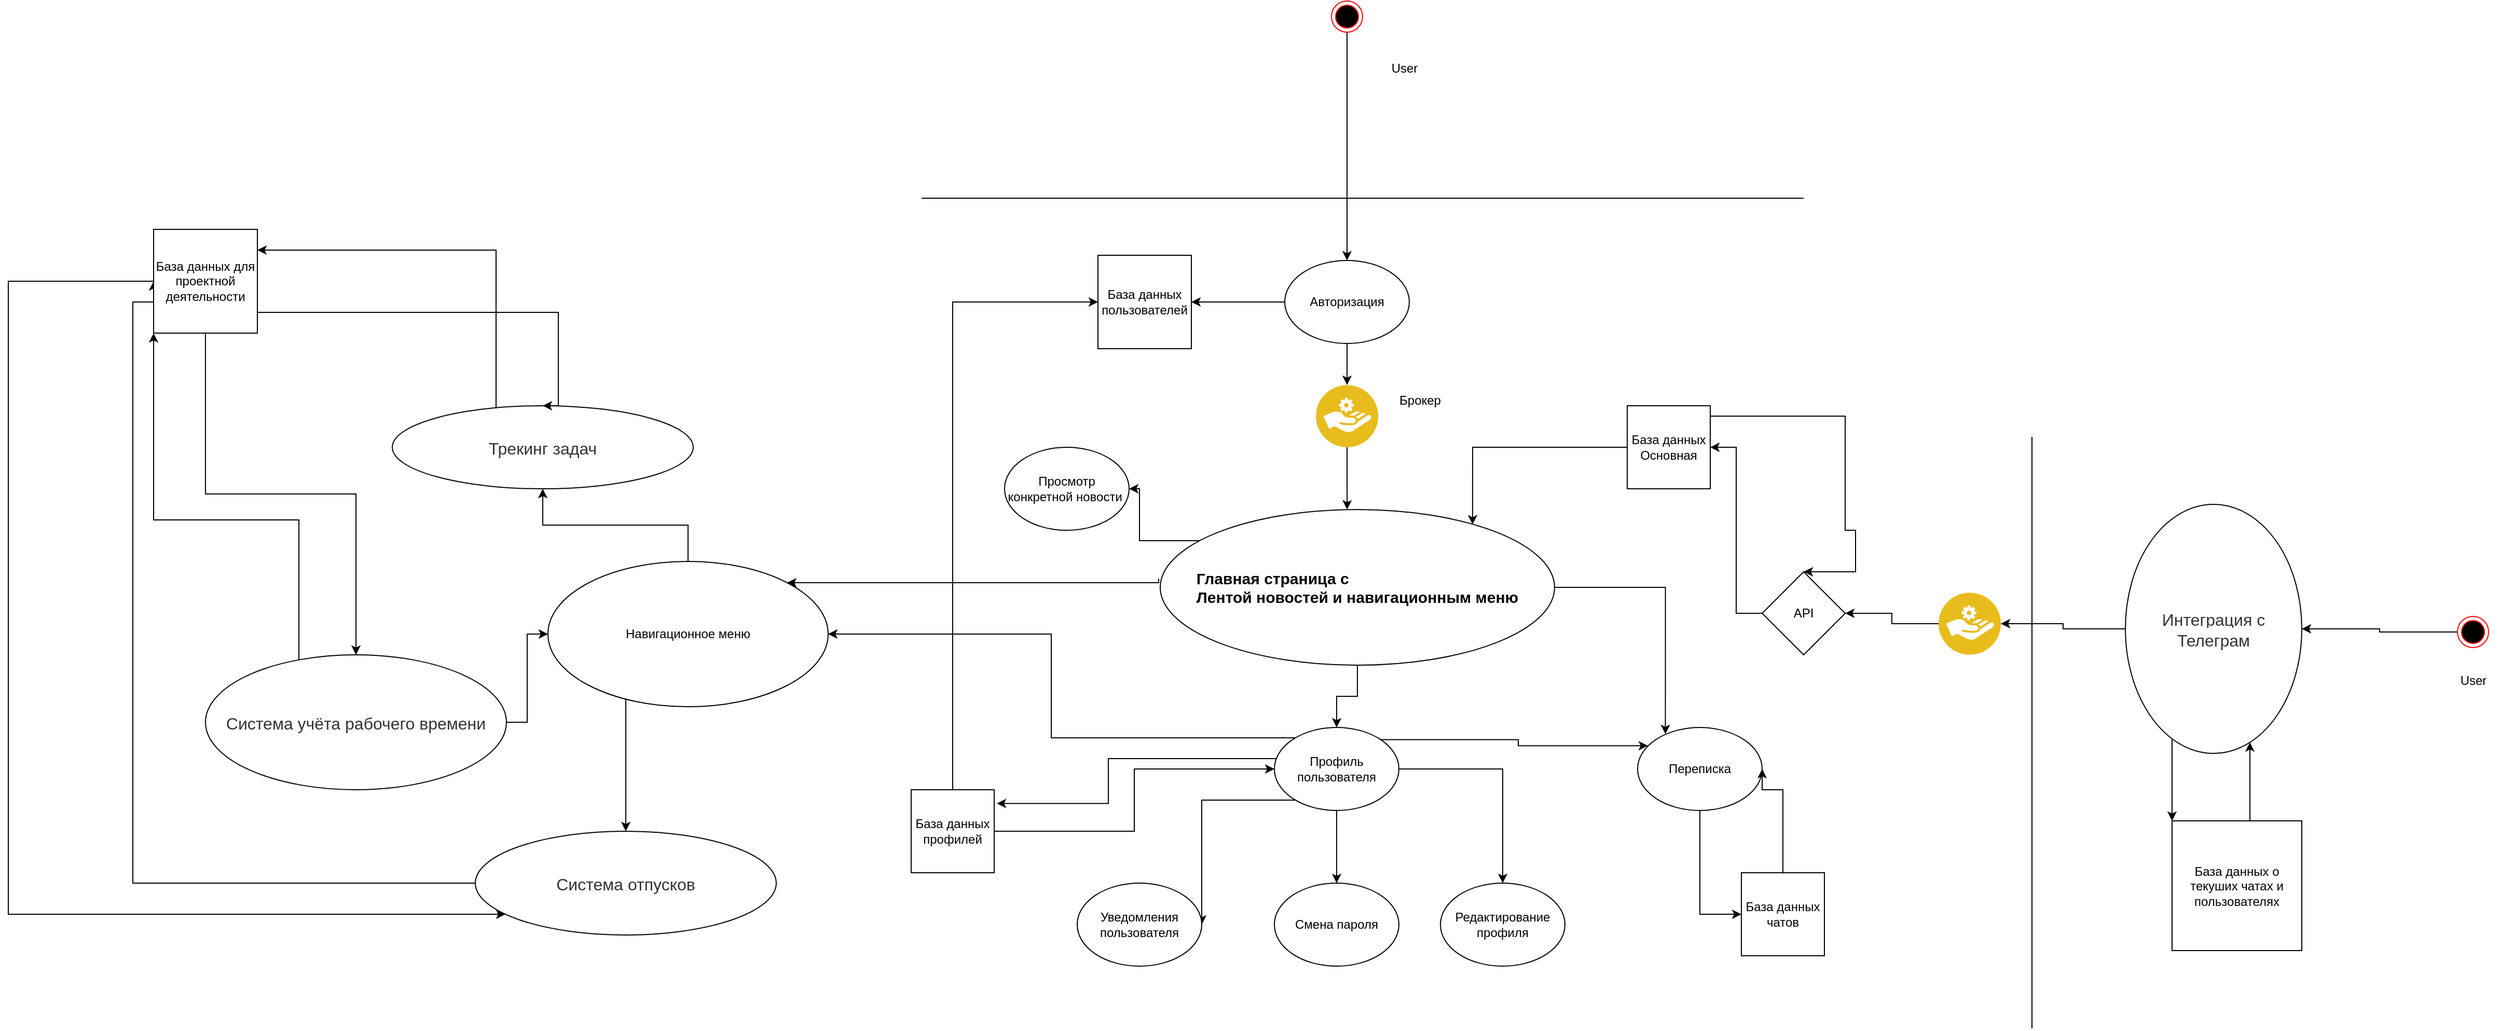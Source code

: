 <mxfile version="24.5.3" type="device">
  <diagram name="Page-1" id="e7e014a7-5840-1c2e-5031-d8a46d1fe8dd">
    <mxGraphModel dx="2404" dy="1566" grid="1" gridSize="10" guides="1" tooltips="1" connect="1" arrows="1" fold="1" page="1" pageScale="1" pageWidth="1169" pageHeight="826" background="none" math="0" shadow="0">
      <root>
        <mxCell id="0" />
        <mxCell id="1" parent="0" />
        <mxCell id="iHvV8U9AJ22F4_WSQnod-115" style="edgeStyle=orthogonalEdgeStyle;rounded=0;orthogonalLoop=1;jettySize=auto;html=1;entryX=1;entryY=0.5;entryDx=0;entryDy=0;" edge="1" parent="1" source="iHvV8U9AJ22F4_WSQnod-41" target="iHvV8U9AJ22F4_WSQnod-89">
          <mxGeometry relative="1" as="geometry">
            <Array as="points" />
          </mxGeometry>
        </mxCell>
        <mxCell id="iHvV8U9AJ22F4_WSQnod-41" value="Авторизация" style="ellipse;whiteSpace=wrap;html=1;" vertex="1" parent="1">
          <mxGeometry x="400" y="70" width="120" height="80" as="geometry" />
        </mxCell>
        <mxCell id="iHvV8U9AJ22F4_WSQnod-43" value="" style="endArrow=none;html=1;rounded=0;" edge="1" parent="1">
          <mxGeometry width="50" height="50" relative="1" as="geometry">
            <mxPoint x="50" y="10" as="sourcePoint" />
            <mxPoint x="900" y="10" as="targetPoint" />
            <Array as="points">
              <mxPoint x="460" y="10" />
            </Array>
          </mxGeometry>
        </mxCell>
        <mxCell id="iHvV8U9AJ22F4_WSQnod-45" style="edgeStyle=orthogonalEdgeStyle;rounded=0;orthogonalLoop=1;jettySize=auto;html=1;" edge="1" parent="1" source="iHvV8U9AJ22F4_WSQnod-44">
          <mxGeometry relative="1" as="geometry">
            <mxPoint x="460" y="70" as="targetPoint" />
          </mxGeometry>
        </mxCell>
        <mxCell id="iHvV8U9AJ22F4_WSQnod-44" value="" style="ellipse;html=1;shape=endState;fillColor=#000000;strokeColor=#ff0000;" vertex="1" parent="1">
          <mxGeometry x="445" y="-180" width="30" height="30" as="geometry" />
        </mxCell>
        <mxCell id="iHvV8U9AJ22F4_WSQnod-46" value="User" style="text;html=1;align=center;verticalAlign=middle;resizable=0;points=[];autosize=1;strokeColor=none;fillColor=none;" vertex="1" parent="1">
          <mxGeometry x="490" y="-130" width="50" height="30" as="geometry" />
        </mxCell>
        <mxCell id="iHvV8U9AJ22F4_WSQnod-48" value="" style="endArrow=classic;html=1;rounded=0;" edge="1" parent="1">
          <mxGeometry width="50" height="50" relative="1" as="geometry">
            <mxPoint x="460" y="150" as="sourcePoint" />
            <mxPoint x="460" y="150" as="targetPoint" />
          </mxGeometry>
        </mxCell>
        <mxCell id="iHvV8U9AJ22F4_WSQnod-52" style="edgeStyle=orthogonalEdgeStyle;rounded=0;orthogonalLoop=1;jettySize=auto;html=1;" edge="1" parent="1" source="iHvV8U9AJ22F4_WSQnod-49" target="iHvV8U9AJ22F4_WSQnod-51">
          <mxGeometry relative="1" as="geometry" />
        </mxCell>
        <mxCell id="iHvV8U9AJ22F4_WSQnod-60" style="edgeStyle=orthogonalEdgeStyle;rounded=0;orthogonalLoop=1;jettySize=auto;html=1;" edge="1" parent="1" source="iHvV8U9AJ22F4_WSQnod-49" target="iHvV8U9AJ22F4_WSQnod-59">
          <mxGeometry relative="1" as="geometry">
            <Array as="points">
              <mxPoint x="260" y="340" />
              <mxPoint x="260" y="290" />
            </Array>
          </mxGeometry>
        </mxCell>
        <mxCell id="iHvV8U9AJ22F4_WSQnod-65" style="edgeStyle=orthogonalEdgeStyle;rounded=0;orthogonalLoop=1;jettySize=auto;html=1;entryX=1;entryY=0;entryDx=0;entryDy=0;exitX=-0.004;exitY=0.445;exitDx=0;exitDy=0;exitPerimeter=0;" edge="1" parent="1" source="iHvV8U9AJ22F4_WSQnod-49" target="iHvV8U9AJ22F4_WSQnod-64">
          <mxGeometry relative="1" as="geometry">
            <Array as="points">
              <mxPoint x="278" y="381" />
            </Array>
          </mxGeometry>
        </mxCell>
        <mxCell id="iHvV8U9AJ22F4_WSQnod-49" value="&lt;h4 style=&quot;--tw-border-spacing-x: 0; --tw-border-spacing-y: 0; --tw-translate-x: 0; --tw-translate-y: 0; --tw-rotate: 0; --tw-skew-x: 0; --tw-skew-y: 0; --tw-scale-x: 1; --tw-scale-y: 1; --tw-pan-x: ; --tw-pan-y: ; --tw-pinch-zoom: ; --tw-scroll-snap-strictness: proximity; --tw-gradient-from-position: ; --tw-gradient-via-position: ; --tw-gradient-to-position: ; --tw-ordinal: ; --tw-slashed-zero: ; --tw-numeric-figure: ; --tw-numeric-spacing: ; --tw-numeric-fraction: ; --tw-ring-inset: ; --tw-ring-offset-width: 0px; --tw-ring-offset-color: #fff; --tw-ring-color: rgb(59 130 246 / .5); --tw-ring-offset-shadow: 0 0 #0000; --tw-ring-shadow: 0 0 #0000; --tw-shadow: 0 0 #0000; --tw-shadow-colored: 0 0 #0000; --tw-blur: ; --tw-brightness: ; --tw-contrast: ; --tw-grayscale: ; --tw-hue-rotate: ; --tw-invert: ; --tw-saturate: ; --tw-sepia: ; --tw-drop-shadow: ; --tw-backdrop-blur: ; --tw-backdrop-brightness: ; --tw-backdrop-contrast: ; --tw-backdrop-grayscale: ; --tw-backdrop-hue-rotate: ; --tw-backdrop-invert: ; --tw-backdrop-opacity: ; --tw-backdrop-saturate: ; --tw-backdrop-sepia: ; line-height: 1.2; margin-top: 1em; margin-bottom: 16px; font-size: 1.25em; position: relative; font-family: &amp;quot;Helvetica Neue&amp;quot;, Helvetica, &amp;quot;Segoe UI&amp;quot;, Arial, freesans, sans-serif; text-align: start; background-color: rgb(255, 255, 255);&quot; class=&quot;highlight-line&quot; data-source-line=&quot;43&quot; id=&quot;лента-новостей&quot;&gt;Главная страница с&lt;br&gt;Лентой новостей и навигационным меню&lt;/h4&gt;" style="ellipse;whiteSpace=wrap;html=1;" vertex="1" parent="1">
          <mxGeometry x="280" y="310" width="380" height="150" as="geometry" />
        </mxCell>
        <mxCell id="iHvV8U9AJ22F4_WSQnod-50" style="edgeStyle=orthogonalEdgeStyle;rounded=0;orthogonalLoop=1;jettySize=auto;html=1;entryX=0.5;entryY=0;entryDx=0;entryDy=0;" edge="1" parent="1" source="iHvV8U9AJ22F4_WSQnod-41" target="iHvV8U9AJ22F4_WSQnod-110">
          <mxGeometry relative="1" as="geometry" />
        </mxCell>
        <mxCell id="iHvV8U9AJ22F4_WSQnod-54" style="edgeStyle=orthogonalEdgeStyle;rounded=0;orthogonalLoop=1;jettySize=auto;html=1;" edge="1" parent="1" source="iHvV8U9AJ22F4_WSQnod-51" target="iHvV8U9AJ22F4_WSQnod-53">
          <mxGeometry relative="1" as="geometry" />
        </mxCell>
        <mxCell id="iHvV8U9AJ22F4_WSQnod-56" style="edgeStyle=orthogonalEdgeStyle;rounded=0;orthogonalLoop=1;jettySize=auto;html=1;" edge="1" parent="1" source="iHvV8U9AJ22F4_WSQnod-51" target="iHvV8U9AJ22F4_WSQnod-55">
          <mxGeometry relative="1" as="geometry" />
        </mxCell>
        <mxCell id="iHvV8U9AJ22F4_WSQnod-58" style="edgeStyle=orthogonalEdgeStyle;rounded=0;orthogonalLoop=1;jettySize=auto;html=1;" edge="1" parent="1" source="iHvV8U9AJ22F4_WSQnod-51" target="iHvV8U9AJ22F4_WSQnod-57">
          <mxGeometry relative="1" as="geometry">
            <Array as="points">
              <mxPoint x="320" y="590" />
            </Array>
          </mxGeometry>
        </mxCell>
        <mxCell id="iHvV8U9AJ22F4_WSQnod-66" style="edgeStyle=orthogonalEdgeStyle;rounded=0;orthogonalLoop=1;jettySize=auto;html=1;entryX=1;entryY=0.5;entryDx=0;entryDy=0;" edge="1" parent="1" source="iHvV8U9AJ22F4_WSQnod-51" target="iHvV8U9AJ22F4_WSQnod-64">
          <mxGeometry relative="1" as="geometry">
            <Array as="points">
              <mxPoint x="175" y="530" />
              <mxPoint x="175" y="430" />
            </Array>
          </mxGeometry>
        </mxCell>
        <mxCell id="iHvV8U9AJ22F4_WSQnod-51" value="Профиль пользователя" style="ellipse;whiteSpace=wrap;html=1;" vertex="1" parent="1">
          <mxGeometry x="390" y="520" width="120" height="80" as="geometry" />
        </mxCell>
        <mxCell id="iHvV8U9AJ22F4_WSQnod-53" value="Смена пароля" style="ellipse;whiteSpace=wrap;html=1;" vertex="1" parent="1">
          <mxGeometry x="390" y="670" width="120" height="80" as="geometry" />
        </mxCell>
        <mxCell id="iHvV8U9AJ22F4_WSQnod-55" value="Редактирование профиля" style="ellipse;whiteSpace=wrap;html=1;" vertex="1" parent="1">
          <mxGeometry x="550" y="670" width="120" height="80" as="geometry" />
        </mxCell>
        <mxCell id="iHvV8U9AJ22F4_WSQnod-57" value="Уведомления пользователя" style="ellipse;whiteSpace=wrap;html=1;" vertex="1" parent="1">
          <mxGeometry x="200" y="670" width="120" height="80" as="geometry" />
        </mxCell>
        <mxCell id="iHvV8U9AJ22F4_WSQnod-59" value="Просмотр конкретной новости&amp;nbsp;" style="ellipse;whiteSpace=wrap;html=1;" vertex="1" parent="1">
          <mxGeometry x="130" y="250" width="120" height="80" as="geometry" />
        </mxCell>
        <mxCell id="iHvV8U9AJ22F4_WSQnod-107" style="edgeStyle=orthogonalEdgeStyle;rounded=0;orthogonalLoop=1;jettySize=auto;html=1;entryX=0;entryY=0.5;entryDx=0;entryDy=0;" edge="1" parent="1" source="iHvV8U9AJ22F4_WSQnod-61" target="iHvV8U9AJ22F4_WSQnod-106">
          <mxGeometry relative="1" as="geometry" />
        </mxCell>
        <mxCell id="iHvV8U9AJ22F4_WSQnod-61" value="Переписка" style="ellipse;whiteSpace=wrap;html=1;" vertex="1" parent="1">
          <mxGeometry x="740" y="520" width="120" height="80" as="geometry" />
        </mxCell>
        <mxCell id="iHvV8U9AJ22F4_WSQnod-62" style="edgeStyle=orthogonalEdgeStyle;rounded=0;orthogonalLoop=1;jettySize=auto;html=1;entryX=0.223;entryY=0.08;entryDx=0;entryDy=0;entryPerimeter=0;" edge="1" parent="1" source="iHvV8U9AJ22F4_WSQnod-49" target="iHvV8U9AJ22F4_WSQnod-61">
          <mxGeometry relative="1" as="geometry" />
        </mxCell>
        <mxCell id="iHvV8U9AJ22F4_WSQnod-63" style="edgeStyle=orthogonalEdgeStyle;rounded=0;orthogonalLoop=1;jettySize=auto;html=1;entryX=0.083;entryY=0.22;entryDx=0;entryDy=0;entryPerimeter=0;exitX=1;exitY=0;exitDx=0;exitDy=0;" edge="1" parent="1" source="iHvV8U9AJ22F4_WSQnod-51" target="iHvV8U9AJ22F4_WSQnod-61">
          <mxGeometry relative="1" as="geometry" />
        </mxCell>
        <mxCell id="iHvV8U9AJ22F4_WSQnod-70" style="edgeStyle=orthogonalEdgeStyle;rounded=0;orthogonalLoop=1;jettySize=auto;html=1;entryX=0.5;entryY=0;entryDx=0;entryDy=0;" edge="1" parent="1" source="iHvV8U9AJ22F4_WSQnod-64" target="iHvV8U9AJ22F4_WSQnod-69">
          <mxGeometry relative="1" as="geometry">
            <Array as="points">
              <mxPoint x="-235" y="520" />
              <mxPoint x="-235" y="520" />
            </Array>
          </mxGeometry>
        </mxCell>
        <mxCell id="iHvV8U9AJ22F4_WSQnod-72" style="edgeStyle=orthogonalEdgeStyle;rounded=0;orthogonalLoop=1;jettySize=auto;html=1;" edge="1" parent="1" source="iHvV8U9AJ22F4_WSQnod-64" target="iHvV8U9AJ22F4_WSQnod-71">
          <mxGeometry relative="1" as="geometry" />
        </mxCell>
        <mxCell id="iHvV8U9AJ22F4_WSQnod-64" value="Навигационное меню" style="ellipse;whiteSpace=wrap;html=1;" vertex="1" parent="1">
          <mxGeometry x="-310" y="360" width="270" height="140" as="geometry" />
        </mxCell>
        <mxCell id="iHvV8U9AJ22F4_WSQnod-68" style="edgeStyle=orthogonalEdgeStyle;rounded=0;orthogonalLoop=1;jettySize=auto;html=1;" edge="1" parent="1" source="iHvV8U9AJ22F4_WSQnod-67" target="iHvV8U9AJ22F4_WSQnod-64">
          <mxGeometry relative="1" as="geometry" />
        </mxCell>
        <mxCell id="iHvV8U9AJ22F4_WSQnod-97" style="edgeStyle=orthogonalEdgeStyle;rounded=0;orthogonalLoop=1;jettySize=auto;html=1;entryX=0;entryY=1;entryDx=0;entryDy=0;" edge="1" parent="1" source="iHvV8U9AJ22F4_WSQnod-67" target="iHvV8U9AJ22F4_WSQnod-93">
          <mxGeometry relative="1" as="geometry">
            <Array as="points">
              <mxPoint x="-550" y="320" />
              <mxPoint x="-690" y="320" />
            </Array>
          </mxGeometry>
        </mxCell>
        <mxCell id="iHvV8U9AJ22F4_WSQnod-67" value="&lt;span style=&quot;color: rgb(51, 51, 51); font-family: &amp;quot;Helvetica Neue&amp;quot;, Helvetica, &amp;quot;Segoe UI&amp;quot;, Arial, freesans, sans-serif; font-size: 16px; text-align: start; background-color: rgb(255, 255, 255);&quot;&gt;Система учёта рабочего времени&lt;/span&gt;" style="ellipse;whiteSpace=wrap;html=1;" vertex="1" parent="1">
          <mxGeometry x="-640" y="450" width="290" height="130" as="geometry" />
        </mxCell>
        <mxCell id="iHvV8U9AJ22F4_WSQnod-98" style="edgeStyle=orthogonalEdgeStyle;rounded=0;orthogonalLoop=1;jettySize=auto;html=1;entryX=0;entryY=0.5;entryDx=0;entryDy=0;" edge="1" parent="1" source="iHvV8U9AJ22F4_WSQnod-69" target="iHvV8U9AJ22F4_WSQnod-93">
          <mxGeometry relative="1" as="geometry">
            <Array as="points">
              <mxPoint x="-710" y="670" />
              <mxPoint x="-710" y="110" />
              <mxPoint x="-690" y="110" />
            </Array>
          </mxGeometry>
        </mxCell>
        <mxCell id="iHvV8U9AJ22F4_WSQnod-69" value="&lt;span style=&quot;color: rgb(51, 51, 51); font-family: &amp;quot;Helvetica Neue&amp;quot;, Helvetica, &amp;quot;Segoe UI&amp;quot;, Arial, freesans, sans-serif; font-size: 16px; text-align: start; background-color: rgb(255, 255, 255);&quot;&gt;Система отпусков&lt;/span&gt;" style="ellipse;whiteSpace=wrap;html=1;" vertex="1" parent="1">
          <mxGeometry x="-380" y="620" width="290" height="100" as="geometry" />
        </mxCell>
        <mxCell id="iHvV8U9AJ22F4_WSQnod-94" style="edgeStyle=orthogonalEdgeStyle;rounded=0;orthogonalLoop=1;jettySize=auto;html=1;" edge="1" parent="1" source="iHvV8U9AJ22F4_WSQnod-71" target="iHvV8U9AJ22F4_WSQnod-93">
          <mxGeometry relative="1" as="geometry">
            <Array as="points">
              <mxPoint x="-360" y="60" />
            </Array>
          </mxGeometry>
        </mxCell>
        <mxCell id="iHvV8U9AJ22F4_WSQnod-71" value="&lt;span style=&quot;color: rgb(51, 51, 51); font-family: &amp;quot;Helvetica Neue&amp;quot;, Helvetica, &amp;quot;Segoe UI&amp;quot;, Arial, freesans, sans-serif; font-size: 16px; text-align: start; background-color: rgb(255, 255, 255);&quot;&gt;Трекинг задач&lt;/span&gt;" style="ellipse;whiteSpace=wrap;html=1;" vertex="1" parent="1">
          <mxGeometry x="-460" y="210" width="290" height="80" as="geometry" />
        </mxCell>
        <mxCell id="iHvV8U9AJ22F4_WSQnod-80" style="edgeStyle=orthogonalEdgeStyle;rounded=0;orthogonalLoop=1;jettySize=auto;html=1;entryX=1;entryY=0.5;entryDx=0;entryDy=0;exitX=0;exitY=0.5;exitDx=0;exitDy=0;" edge="1" parent="1" source="iHvV8U9AJ22F4_WSQnod-82" target="iHvV8U9AJ22F4_WSQnod-78">
          <mxGeometry relative="1" as="geometry" />
        </mxCell>
        <mxCell id="iHvV8U9AJ22F4_WSQnod-76" style="edgeStyle=orthogonalEdgeStyle;rounded=0;orthogonalLoop=1;jettySize=auto;html=1;entryX=1;entryY=0.5;entryDx=0;entryDy=0;" edge="1" parent="1" source="iHvV8U9AJ22F4_WSQnod-74" target="iHvV8U9AJ22F4_WSQnod-113">
          <mxGeometry relative="1" as="geometry" />
        </mxCell>
        <mxCell id="iHvV8U9AJ22F4_WSQnod-88" style="edgeStyle=orthogonalEdgeStyle;rounded=0;orthogonalLoop=1;jettySize=auto;html=1;entryX=0;entryY=0;entryDx=0;entryDy=0;" edge="1" parent="1" source="iHvV8U9AJ22F4_WSQnod-74" target="iHvV8U9AJ22F4_WSQnod-86">
          <mxGeometry relative="1" as="geometry">
            <Array as="points">
              <mxPoint x="1260" y="530" />
              <mxPoint x="1260" y="530" />
            </Array>
          </mxGeometry>
        </mxCell>
        <mxCell id="iHvV8U9AJ22F4_WSQnod-74" value="&lt;span style=&quot;color: rgb(51, 51, 51); font-family: &amp;quot;Helvetica Neue&amp;quot;, Helvetica, &amp;quot;Segoe UI&amp;quot;, Arial, freesans, sans-serif; font-size: 16px; text-align: start; background-color: rgb(255, 255, 255);&quot;&gt;Интеграция с Телеграм&lt;/span&gt;" style="ellipse;whiteSpace=wrap;html=1;" vertex="1" parent="1">
          <mxGeometry x="1210" y="305" width="170" height="240" as="geometry" />
        </mxCell>
        <mxCell id="iHvV8U9AJ22F4_WSQnod-75" value="" style="endArrow=none;html=1;rounded=0;" edge="1" parent="1">
          <mxGeometry width="50" height="50" relative="1" as="geometry">
            <mxPoint x="1120" y="810" as="sourcePoint" />
            <mxPoint x="1120" y="240" as="targetPoint" />
          </mxGeometry>
        </mxCell>
        <mxCell id="iHvV8U9AJ22F4_WSQnod-81" style="edgeStyle=orthogonalEdgeStyle;rounded=0;orthogonalLoop=1;jettySize=auto;html=1;entryX=0.5;entryY=0;entryDx=0;entryDy=0;" edge="1" parent="1" source="iHvV8U9AJ22F4_WSQnod-78" target="iHvV8U9AJ22F4_WSQnod-82">
          <mxGeometry relative="1" as="geometry">
            <Array as="points">
              <mxPoint x="940" y="220" />
              <mxPoint x="940" y="330" />
              <mxPoint x="950" y="330" />
            </Array>
          </mxGeometry>
        </mxCell>
        <mxCell id="iHvV8U9AJ22F4_WSQnod-78" value="База данных&lt;br&gt;Основная" style="whiteSpace=wrap;html=1;aspect=fixed;" vertex="1" parent="1">
          <mxGeometry x="730" y="210" width="80" height="80" as="geometry" />
        </mxCell>
        <mxCell id="iHvV8U9AJ22F4_WSQnod-79" style="edgeStyle=orthogonalEdgeStyle;rounded=0;orthogonalLoop=1;jettySize=auto;html=1;entryX=0.792;entryY=0.096;entryDx=0;entryDy=0;entryPerimeter=0;" edge="1" parent="1" source="iHvV8U9AJ22F4_WSQnod-78" target="iHvV8U9AJ22F4_WSQnod-49">
          <mxGeometry relative="1" as="geometry" />
        </mxCell>
        <mxCell id="iHvV8U9AJ22F4_WSQnod-82" value="API" style="rhombus;whiteSpace=wrap;html=1;" vertex="1" parent="1">
          <mxGeometry x="860" y="370" width="80" height="80" as="geometry" />
        </mxCell>
        <mxCell id="iHvV8U9AJ22F4_WSQnod-84" style="edgeStyle=orthogonalEdgeStyle;rounded=0;orthogonalLoop=1;jettySize=auto;html=1;" edge="1" parent="1" source="iHvV8U9AJ22F4_WSQnod-83" target="iHvV8U9AJ22F4_WSQnod-74">
          <mxGeometry relative="1" as="geometry" />
        </mxCell>
        <mxCell id="iHvV8U9AJ22F4_WSQnod-83" value="" style="ellipse;html=1;shape=endState;fillColor=#000000;strokeColor=#ff0000;" vertex="1" parent="1">
          <mxGeometry x="1530" y="413" width="30" height="30" as="geometry" />
        </mxCell>
        <mxCell id="iHvV8U9AJ22F4_WSQnod-85" value="User" style="text;html=1;align=center;verticalAlign=middle;resizable=0;points=[];autosize=1;strokeColor=none;fillColor=none;" vertex="1" parent="1">
          <mxGeometry x="1520" y="460" width="50" height="30" as="geometry" />
        </mxCell>
        <mxCell id="iHvV8U9AJ22F4_WSQnod-87" style="edgeStyle=orthogonalEdgeStyle;rounded=0;orthogonalLoop=1;jettySize=auto;html=1;" edge="1" parent="1" source="iHvV8U9AJ22F4_WSQnod-86" target="iHvV8U9AJ22F4_WSQnod-74">
          <mxGeometry relative="1" as="geometry">
            <Array as="points">
              <mxPoint x="1330" y="590" />
              <mxPoint x="1330" y="590" />
            </Array>
          </mxGeometry>
        </mxCell>
        <mxCell id="iHvV8U9AJ22F4_WSQnod-86" value="База данных о текуших чатах и пользователях" style="whiteSpace=wrap;html=1;aspect=fixed;" vertex="1" parent="1">
          <mxGeometry x="1255" y="610" width="125" height="125" as="geometry" />
        </mxCell>
        <mxCell id="iHvV8U9AJ22F4_WSQnod-89" value="База данных пользователей" style="whiteSpace=wrap;html=1;aspect=fixed;" vertex="1" parent="1">
          <mxGeometry x="220" y="65" width="90" height="90" as="geometry" />
        </mxCell>
        <mxCell id="iHvV8U9AJ22F4_WSQnod-95" style="edgeStyle=orthogonalEdgeStyle;rounded=0;orthogonalLoop=1;jettySize=auto;html=1;entryX=0.5;entryY=0;entryDx=0;entryDy=0;" edge="1" parent="1" source="iHvV8U9AJ22F4_WSQnod-93" target="iHvV8U9AJ22F4_WSQnod-71">
          <mxGeometry relative="1" as="geometry">
            <Array as="points">
              <mxPoint x="-300" y="120" />
              <mxPoint x="-300" y="210" />
            </Array>
          </mxGeometry>
        </mxCell>
        <mxCell id="iHvV8U9AJ22F4_WSQnod-96" style="edgeStyle=orthogonalEdgeStyle;rounded=0;orthogonalLoop=1;jettySize=auto;html=1;" edge="1" parent="1" source="iHvV8U9AJ22F4_WSQnod-93" target="iHvV8U9AJ22F4_WSQnod-67">
          <mxGeometry relative="1" as="geometry" />
        </mxCell>
        <mxCell id="iHvV8U9AJ22F4_WSQnod-101" style="edgeStyle=orthogonalEdgeStyle;rounded=0;orthogonalLoop=1;jettySize=auto;html=1;" edge="1" parent="1" source="iHvV8U9AJ22F4_WSQnod-93" target="iHvV8U9AJ22F4_WSQnod-69">
          <mxGeometry relative="1" as="geometry">
            <Array as="points">
              <mxPoint x="-830" y="90" />
              <mxPoint x="-830" y="700" />
            </Array>
          </mxGeometry>
        </mxCell>
        <mxCell id="iHvV8U9AJ22F4_WSQnod-93" value="База данных для проектной деятельности" style="whiteSpace=wrap;html=1;aspect=fixed;" vertex="1" parent="1">
          <mxGeometry x="-690" y="40" width="100" height="100" as="geometry" />
        </mxCell>
        <mxCell id="iHvV8U9AJ22F4_WSQnod-103" style="edgeStyle=orthogonalEdgeStyle;rounded=0;orthogonalLoop=1;jettySize=auto;html=1;" edge="1" parent="1" source="iHvV8U9AJ22F4_WSQnod-102" target="iHvV8U9AJ22F4_WSQnod-51">
          <mxGeometry relative="1" as="geometry" />
        </mxCell>
        <mxCell id="iHvV8U9AJ22F4_WSQnod-105" style="edgeStyle=orthogonalEdgeStyle;rounded=0;orthogonalLoop=1;jettySize=auto;html=1;entryX=0;entryY=0.5;entryDx=0;entryDy=0;" edge="1" parent="1" source="iHvV8U9AJ22F4_WSQnod-102" target="iHvV8U9AJ22F4_WSQnod-89">
          <mxGeometry relative="1" as="geometry">
            <Array as="points">
              <mxPoint x="80" y="110" />
            </Array>
          </mxGeometry>
        </mxCell>
        <mxCell id="iHvV8U9AJ22F4_WSQnod-102" value="База данных профилей" style="whiteSpace=wrap;html=1;aspect=fixed;" vertex="1" parent="1">
          <mxGeometry x="40" y="580" width="80" height="80" as="geometry" />
        </mxCell>
        <mxCell id="iHvV8U9AJ22F4_WSQnod-104" style="edgeStyle=orthogonalEdgeStyle;rounded=0;orthogonalLoop=1;jettySize=auto;html=1;entryX=1.032;entryY=0.165;entryDx=0;entryDy=0;entryPerimeter=0;" edge="1" parent="1" source="iHvV8U9AJ22F4_WSQnod-51" target="iHvV8U9AJ22F4_WSQnod-102">
          <mxGeometry relative="1" as="geometry">
            <Array as="points">
              <mxPoint x="230" y="550" />
              <mxPoint x="230" y="593" />
            </Array>
          </mxGeometry>
        </mxCell>
        <mxCell id="iHvV8U9AJ22F4_WSQnod-109" style="edgeStyle=orthogonalEdgeStyle;rounded=0;orthogonalLoop=1;jettySize=auto;html=1;entryX=1;entryY=0.5;entryDx=0;entryDy=0;" edge="1" parent="1" source="iHvV8U9AJ22F4_WSQnod-106" target="iHvV8U9AJ22F4_WSQnod-61">
          <mxGeometry relative="1" as="geometry">
            <Array as="points">
              <mxPoint x="880" y="580" />
              <mxPoint x="860" y="580" />
            </Array>
          </mxGeometry>
        </mxCell>
        <mxCell id="iHvV8U9AJ22F4_WSQnod-106" value="База данных чатов" style="whiteSpace=wrap;html=1;aspect=fixed;" vertex="1" parent="1">
          <mxGeometry x="840" y="660" width="80" height="80" as="geometry" />
        </mxCell>
        <mxCell id="iHvV8U9AJ22F4_WSQnod-110" value="" style="image;aspect=fixed;perimeter=ellipsePerimeter;html=1;align=center;shadow=0;dashed=0;fontColor=#4277BB;labelBackgroundColor=default;fontSize=12;spacingTop=3;image=img/lib/ibm/applications/service_broker.svg;" vertex="1" parent="1">
          <mxGeometry x="430" y="190" width="60" height="60" as="geometry" />
        </mxCell>
        <mxCell id="iHvV8U9AJ22F4_WSQnod-111" style="edgeStyle=orthogonalEdgeStyle;rounded=0;orthogonalLoop=1;jettySize=auto;html=1;entryX=0.474;entryY=0;entryDx=0;entryDy=0;entryPerimeter=0;" edge="1" parent="1" source="iHvV8U9AJ22F4_WSQnod-110" target="iHvV8U9AJ22F4_WSQnod-49">
          <mxGeometry relative="1" as="geometry" />
        </mxCell>
        <mxCell id="iHvV8U9AJ22F4_WSQnod-112" value="Брокер" style="text;html=1;align=center;verticalAlign=middle;resizable=0;points=[];autosize=1;strokeColor=none;fillColor=none;" vertex="1" parent="1">
          <mxGeometry x="500" y="190" width="60" height="30" as="geometry" />
        </mxCell>
        <mxCell id="iHvV8U9AJ22F4_WSQnod-114" style="edgeStyle=orthogonalEdgeStyle;rounded=0;orthogonalLoop=1;jettySize=auto;html=1;" edge="1" parent="1" source="iHvV8U9AJ22F4_WSQnod-113" target="iHvV8U9AJ22F4_WSQnod-82">
          <mxGeometry relative="1" as="geometry" />
        </mxCell>
        <mxCell id="iHvV8U9AJ22F4_WSQnod-113" value="" style="image;aspect=fixed;perimeter=ellipsePerimeter;html=1;align=center;shadow=0;dashed=0;fontColor=#4277BB;labelBackgroundColor=default;fontSize=12;spacingTop=3;image=img/lib/ibm/applications/service_broker.svg;" vertex="1" parent="1">
          <mxGeometry x="1030" y="390" width="60" height="60" as="geometry" />
        </mxCell>
      </root>
    </mxGraphModel>
  </diagram>
</mxfile>
